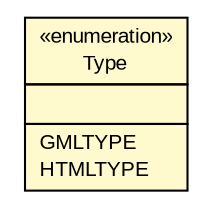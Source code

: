 #!/usr/local/bin/dot
#
# Class diagram 
# Generated by UMLGraph version R5_6 (http://www.umlgraph.org/)
#

digraph G {
	edge [fontname="arial",fontsize=10,labelfontname="arial",labelfontsize=10];
	node [fontname="arial",fontsize=10,shape=plaintext];
	nodesep=0.25;
	ranksep=0.5;
	// nl.mineleni.cbsviewer.servlet.wms.FeatureInfoResponseConverter.Type
	c1235 [label=<<table title="nl.mineleni.cbsviewer.servlet.wms.FeatureInfoResponseConverter.Type" border="0" cellborder="1" cellspacing="0" cellpadding="2" port="p" bgcolor="lemonChiffon" href="./FeatureInfoResponseConverter.Type.html">
		<tr><td><table border="0" cellspacing="0" cellpadding="1">
<tr><td align="center" balign="center"> &#171;enumeration&#187; </td></tr>
<tr><td align="center" balign="center"> Type </td></tr>
		</table></td></tr>
		<tr><td><table border="0" cellspacing="0" cellpadding="1">
<tr><td align="left" balign="left">  </td></tr>
		</table></td></tr>
		<tr><td><table border="0" cellspacing="0" cellpadding="1">
<tr><td align="left" balign="left"> GMLTYPE </td></tr>
<tr><td align="left" balign="left"> HTMLTYPE </td></tr>
		</table></td></tr>
		</table>>, URL="./FeatureInfoResponseConverter.Type.html", fontname="arial", fontcolor="black", fontsize=10.0];
}

